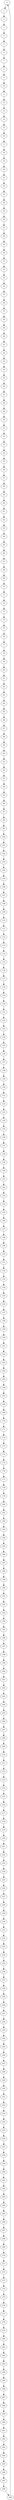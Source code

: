 strict digraph  {
0 [delay=4];
1 [delay=8];
2 [delay=3];
3 [delay=6];
4 [delay=6];
5 [delay=2];
6 [delay=3];
7 [delay=6];
8 [delay=10];
9 [delay=9];
10 [delay=3];
11 [delay=6];
12 [delay=7];
13 [delay=2];
14 [delay=7];
15 [delay=5];
16 [delay=10];
17 [delay=3];
18 [delay=5];
19 [delay=8];
20 [delay=1];
21 [delay=6];
22 [delay=8];
23 [delay=6];
24 [delay=3];
25 [delay=10];
26 [delay=8];
27 [delay=8];
28 [delay=10];
29 [delay=1];
30 [delay=4];
31 [delay=6];
32 [delay=2];
33 [delay=1];
34 [delay=7];
35 [delay=1];
36 [delay=3];
37 [delay=2];
38 [delay=7];
39 [delay=10];
40 [delay=4];
41 [delay=9];
42 [delay=6];
43 [delay=8];
44 [delay=6];
45 [delay=9];
46 [delay=8];
47 [delay=10];
48 [delay=9];
49 [delay=1];
50 [delay=2];
51 [delay=2];
52 [delay=4];
53 [delay=3];
54 [delay=7];
55 [delay=9];
56 [delay=5];
57 [delay=1];
58 [delay=10];
59 [delay=10];
60 [delay=8];
61 [delay=10];
62 [delay=2];
63 [delay=1];
64 [delay=6];
65 [delay=10];
66 [delay=7];
67 [delay=8];
68 [delay=9];
69 [delay=6];
70 [delay=10];
71 [delay=3];
72 [delay=10];
73 [delay=2];
74 [delay=10];
75 [delay=10];
76 [delay=4];
77 [delay=10];
78 [delay=3];
79 [delay=9];
80 [delay=10];
81 [delay=10];
82 [delay=2];
83 [delay=9];
84 [delay=2];
85 [delay=8];
86 [delay=1];
87 [delay=8];
88 [delay=7];
89 [delay=9];
90 [delay=9];
91 [delay=5];
92 [delay=9];
93 [delay=10];
94 [delay=6];
95 [delay=5];
96 [delay=4];
97 [delay=10];
98 [delay=7];
99 [delay=2];
100 [delay=7];
101 [delay=5];
102 [delay=10];
103 [delay=2];
104 [delay=9];
105 [delay=3];
106 [delay=2];
107 [delay=10];
108 [delay=4];
109 [delay=5];
110 [delay=7];
111 [delay=3];
112 [delay=9];
113 [delay=9];
114 [delay=3];
115 [delay=3];
116 [delay=3];
117 [delay=10];
118 [delay=9];
119 [delay=10];
120 [delay=3];
121 [delay=9];
122 [delay=7];
123 [delay=9];
124 [delay=2];
125 [delay=5];
126 [delay=10];
127 [delay=4];
128 [delay=4];
129 [delay=8];
130 [delay=3];
131 [delay=10];
132 [delay=1];
133 [delay=5];
134 [delay=9];
135 [delay=9];
136 [delay=9];
137 [delay=4];
138 [delay=1];
139 [delay=10];
140 [delay=9];
141 [delay=7];
142 [delay=1];
143 [delay=10];
144 [delay=5];
145 [delay=10];
146 [delay=4];
147 [delay=1];
148 [delay=1];
149 [delay=7];
150 [delay=5];
151 [delay=3];
152 [delay=7];
153 [delay=3];
154 [delay=5];
155 [delay=2];
156 [delay=10];
157 [delay=1];
158 [delay=9];
159 [delay=7];
160 [delay=2];
161 [delay=2];
162 [delay=6];
163 [delay=2];
164 [delay=10];
165 [delay=2];
166 [delay=2];
167 [delay=4];
168 [delay=2];
169 [delay=3];
170 [delay=8];
171 [delay=3];
172 [delay=10];
173 [delay=9];
174 [delay=4];
175 [delay=1];
176 [delay=7];
177 [delay=8];
178 [delay=6];
179 [delay=6];
180 [delay=2];
181 [delay=1];
182 [delay=3];
183 [delay=4];
184 [delay=10];
185 [delay=10];
186 [delay=7];
187 [delay=3];
188 [delay=4];
189 [delay=10];
190 [delay=10];
191 [delay=4];
192 [delay=5];
193 [delay=3];
194 [delay=10];
195 [delay=4];
196 [delay=9];
197 [delay=3];
198 [delay=8];
199 [delay=6];
200 [delay=5];
201 [delay=6];
202 [delay=1];
203 [delay=10];
204 [delay=6];
205 [delay=6];
206 [delay=10];
207 [delay=1];
208 [delay=1];
209 [delay=2];
210 [delay=4];
211 [delay=2];
212 [delay=2];
213 [delay=3];
214 [delay=10];
215 [delay=4];
216 [delay=5];
217 [delay=9];
218 [delay=4];
219 [delay=7];
220 [delay=5];
221 [delay=1];
222 [delay=3];
223 [delay=4];
224 [delay=5];
225 [delay=9];
226 [delay=6];
227 [delay=9];
228 [delay=5];
229 [delay=2];
230 [delay=10];
231 [delay=9];
232 [delay=4];
233 [delay=9];
234 [delay=1];
235 [delay=10];
236 [delay=9];
237 [delay=1];
238 [delay=5];
239 [delay=2];
240 [delay=9];
241 [delay=7];
242 [delay=5];
243 [delay=10];
244 [delay=4];
245 [delay=4];
246 [delay=10];
247 [delay=10];
248 [delay=9];
249 [delay=6];
250 [delay=8];
251 [delay=1];
252 [delay=6];
253 [delay=4];
254 [delay=9];
255 [delay=10];
256 [delay=2];
257 [delay=2];
258 [delay=1];
259 [delay=8];
260 [delay=4];
261 [delay=2];
262 [delay=6];
263 [delay=1];
264 [delay=4];
265 [delay=5];
266 [delay=4];
267 [delay=10];
268 [delay=8];
269 [delay=2];
270 [delay=4];
271 [delay=1];
272 [delay=7];
273 [delay=4];
274 [delay=9];
275 [delay=1];
276 [delay=1];
277 [delay=9];
278 [delay=1];
279 [delay=8];
280 [delay=3];
281 [delay=10];
282 [delay=1];
283 [delay=2];
284 [delay=3];
285 [delay=4];
286 [delay=7];
287 [delay=1];
288 [delay=7];
289 [delay=10];
290 [delay=4];
291 [delay=10];
292 [delay=2];
293 [delay=4];
294 [delay=4];
295 [delay=10];
296 [delay=4];
297 [delay=1];
298 [delay=4];
299 [delay=5];
0 -> 1  [weight="2.0"];
1 -> 2  [weight="1.0"];
2 -> 3  [weight="0.0"];
3 -> 4  [weight="0.0"];
4 -> 5  [weight="1.0"];
5 -> 6  [weight="2.0"];
6 -> 7  [weight="1.0"];
7 -> 8  [weight="2.0"];
8 -> 9  [weight="1.0"];
9 -> 10  [weight="1.0"];
10 -> 11  [weight="0.0"];
11 -> 12  [weight="0.0"];
12 -> 13  [weight="2.0"];
13 -> 14  [weight="0.0"];
14 -> 15  [weight="0.0"];
15 -> 16  [weight="3.0"];
16 -> 17  [weight="1.0"];
17 -> 18  [weight="1.0"];
18 -> 19  [weight="2.0"];
19 -> 20  [weight="0.0"];
20 -> 21  [weight="0.0"];
21 -> 22  [weight="1.0"];
22 -> 23  [weight="3.0"];
23 -> 24  [weight="0.0"];
24 -> 25  [weight="1.0"];
25 -> 26  [weight="0.0"];
26 -> 27  [weight="1.0"];
27 -> 28  [weight="1.0"];
28 -> 29  [weight="2.0"];
29 -> 30  [weight="2.0"];
30 -> 31  [weight="1.0"];
31 -> 32  [weight="1.0"];
32 -> 33  [weight="1.0"];
33 -> 34  [weight="1.0"];
34 -> 35  [weight="0.0"];
35 -> 36  [weight="2.0"];
36 -> 37  [weight="1.0"];
37 -> 38  [weight="0.0"];
38 -> 39  [weight="2.0"];
39 -> 40  [weight="0.0"];
40 -> 41  [weight="1.0"];
41 -> 42  [weight="2.0"];
42 -> 43  [weight="1.0"];
43 -> 44  [weight="0.0"];
44 -> 45  [weight="2.0"];
45 -> 46  [weight="0.0"];
46 -> 47  [weight="0.0"];
47 -> 48  [weight="0.0"];
48 -> 49  [weight="0.0"];
49 -> 50  [weight="4.0"];
50 -> 51  [weight="1.0"];
51 -> 52  [weight="1.0"];
52 -> 53  [weight="1.0"];
53 -> 54  [weight="2.0"];
54 -> 55  [weight="1.0"];
55 -> 56  [weight="1.0"];
56 -> 57  [weight="1.0"];
57 -> 58  [weight="0.0"];
58 -> 59  [weight="0.0"];
59 -> 60  [weight="2.0"];
60 -> 61  [weight="2.0"];
61 -> 62  [weight="0.0"];
62 -> 63  [weight="1.0"];
63 -> 64  [weight="2.0"];
64 -> 65  [weight="1.0"];
65 -> 66  [weight="1.0"];
66 -> 67  [weight="0.0"];
67 -> 68  [weight="2.0"];
68 -> 69  [weight="1.0"];
69 -> 70  [weight="1.0"];
70 -> 71  [weight="1.0"];
71 -> 72  [weight="1.0"];
72 -> 73  [weight="0.0"];
73 -> 74  [weight="0.0"];
74 -> 75  [weight="1.0"];
75 -> 76  [weight="0.0"];
76 -> 77  [weight="4.0"];
77 -> 78  [weight="0.0"];
78 -> 79  [weight="0.0"];
79 -> 80  [weight="3.0"];
80 -> 81  [weight="1.0"];
81 -> 82  [weight="0.0"];
82 -> 83  [weight="0.0"];
83 -> 84  [weight="2.0"];
84 -> 85  [weight="2.0"];
85 -> 86  [weight="0.0"];
86 -> 87  [weight="1.0"];
87 -> 88  [weight="1.0"];
88 -> 89  [weight="0.0"];
89 -> 90  [weight="3.0"];
90 -> 91  [weight="1.0"];
91 -> 92  [weight="1.0"];
92 -> 93  [weight="0.0"];
93 -> 94  [weight="1.0"];
94 -> 95  [weight="2.0"];
95 -> 96  [weight="0.0"];
96 -> 97  [weight="0.0"];
97 -> 98  [weight="3.0"];
98 -> 99  [weight="0.0"];
99 -> 100  [weight="1.0"];
100 -> 101  [weight="2.0"];
101 -> 102  [weight="0.0"];
102 -> 103  [weight="0.0"];
103 -> 104  [weight="2.0"];
104 -> 105  [weight="2.0"];
105 -> 106  [weight="1.0"];
106 -> 107  [weight="0.0"];
107 -> 108  [weight="2.0"];
108 -> 109  [weight="1.0"];
109 -> 110  [weight="1.0"];
110 -> 111  [weight="0.0"];
111 -> 112  [weight="0.0"];
112 -> 113  [weight="2.0"];
113 -> 114  [weight="0.0"];
114 -> 115  [weight="1.0"];
115 -> 116  [weight="0.0"];
116 -> 117  [weight="3.0"];
117 -> 118  [weight="1.0"];
118 -> 119  [weight="2.0"];
119 -> 120  [weight="1.0"];
120 -> 121  [weight="0.0"];
121 -> 122  [weight="0.0"];
122 -> 123  [weight="3.0"];
123 -> 124  [weight="0.0"];
124 -> 125  [weight="1.0"];
125 -> 126  [weight="1.0"];
126 -> 127  [weight="1.0"];
127 -> 128  [weight="1.0"];
128 -> 129  [weight="2.0"];
129 -> 130  [weight="1.0"];
130 -> 131  [weight="1.0"];
131 -> 132  [weight="0.0"];
132 -> 133  [weight="2.0"];
133 -> 134  [weight="1.0"];
134 -> 135  [weight="0.0"];
135 -> 136  [weight="1.0"];
136 -> 137  [weight="0.0"];
137 -> 138  [weight="2.0"];
138 -> 139  [weight="2.0"];
139 -> 140  [weight="0.0"];
140 -> 141  [weight="0.0"];
141 -> 142  [weight="0.0"];
142 -> 143  [weight="4.0"];
143 -> 144  [weight="0.0"];
144 -> 145  [weight="1.0"];
145 -> 146  [weight="0.0"];
146 -> 147  [weight="1.0"];
147 -> 148  [weight="3.0"];
148 -> 149  [weight="1.0"];
149 -> 150  [weight="1.0"];
150 -> 151  [weight="0.0"];
151 -> 152  [weight="0.0"];
152 -> 153  [weight="1.0"];
153 -> 154  [weight="1.0"];
154 -> 155  [weight="3.0"];
155 -> 156  [weight="0.0"];
156 -> 157  [weight="1.0"];
157 -> 158  [weight="1.0"];
158 -> 159  [weight="0.0"];
159 -> 160  [weight="0.0"];
160 -> 161  [weight="0.0"];
161 -> 162  [weight="4.0"];
162 -> 163  [weight="0.0"];
163 -> 164  [weight="0.0"];
164 -> 165  [weight="4.0"];
165 -> 166  [weight="1.0"];
166 -> 167  [weight="1.0"];
167 -> 168  [weight="1.0"];
168 -> 169  [weight="0.0"];
169 -> 170  [weight="2.0"];
170 -> 171  [weight="1.0"];
171 -> 172  [weight="0.0"];
172 -> 173  [weight="2.0"];
173 -> 174  [weight="1.0"];
174 -> 175  [weight="1.0"];
175 -> 176  [weight="0.0"];
176 -> 177  [weight="1.0"];
177 -> 178  [weight="0.0"];
178 -> 179  [weight="3.0"];
179 -> 180  [weight="0.0"];
180 -> 181  [weight="1.0"];
181 -> 182  [weight="2.0"];
182 -> 183  [weight="1.0"];
183 -> 184  [weight="0.0"];
184 -> 185  [weight="2.0"];
185 -> 186  [weight="1.0"];
186 -> 187  [weight="1.0"];
187 -> 188  [weight="1.0"];
188 -> 189  [weight="1.0"];
189 -> 190  [weight="0.0"];
190 -> 191  [weight="2.0"];
191 -> 192  [weight="1.0"];
192 -> 193  [weight="1.0"];
193 -> 194  [weight="1.0"];
194 -> 195  [weight="1.0"];
195 -> 196  [weight="0.0"];
196 -> 197  [weight="2.0"];
197 -> 198  [weight="0.0"];
198 -> 199  [weight="0.0"];
199 -> 200  [weight="2.0"];
200 -> 201  [weight="0.0"];
201 -> 202  [weight="0.0"];
202 -> 203  [weight="4.0"];
203 -> 204  [weight="0.0"];
204 -> 205  [weight="2.0"];
205 -> 206  [weight="0.0"];
206 -> 207  [weight="1.0"];
207 -> 208  [weight="0.0"];
208 -> 209  [weight="2.0"];
209 -> 210  [weight="2.0"];
210 -> 211  [weight="1.0"];
211 -> 212  [weight="1.0"];
212 -> 213  [weight="1.0"];
213 -> 214  [weight="1.0"];
214 -> 215  [weight="1.0"];
215 -> 216  [weight="0.0"];
216 -> 217  [weight="2.0"];
217 -> 218  [weight="0.0"];
218 -> 219  [weight="0.0"];
219 -> 220  [weight="1.0"];
220 -> 221  [weight="2.0"];
221 -> 222  [weight="2.0"];
222 -> 223  [weight="0.0"];
223 -> 224  [weight="1.0"];
224 -> 225  [weight="0.0"];
225 -> 226  [weight="3.0"];
226 -> 227  [weight="0.0"];
227 -> 228  [weight="2.0"];
228 -> 229  [weight="0.0"];
229 -> 230  [weight="0.0"];
230 -> 231  [weight="1.0"];
231 -> 232  [weight="1.0"];
232 -> 233  [weight="3.0"];
233 -> 234  [weight="1.0"];
234 -> 235  [weight="1.0"];
235 -> 236  [weight="0.0"];
236 -> 237  [weight="2.0"];
237 -> 238  [weight="1.0"];
238 -> 239  [weight="0.0"];
239 -> 240  [weight="1.0"];
240 -> 241  [weight="1.0"];
241 -> 242  [weight="1.0"];
242 -> 243  [weight="0.0"];
243 -> 244  [weight="0.0"];
244 -> 245  [weight="3.0"];
245 -> 246  [weight="2.0"];
246 -> 247  [weight="0.0"];
247 -> 248  [weight="1.0"];
248 -> 249  [weight="1.0"];
249 -> 250  [weight="0.0"];
250 -> 251  [weight="2.0"];
251 -> 252  [weight="1.0"];
252 -> 253  [weight="1.0"];
253 -> 254  [weight="2.0"];
254 -> 255  [weight="0.0"];
255 -> 256  [weight="1.0"];
256 -> 257  [weight="2.0"];
257 -> 258  [weight="0.0"];
258 -> 259  [weight="0.0"];
259 -> 260  [weight="0.0"];
260 -> 261  [weight="2.0"];
261 -> 262  [weight="0.0"];
262 -> 263  [weight="1.0"];
263 -> 264  [weight="4.0"];
264 -> 265  [weight="1.0"];
265 -> 266  [weight="1.0"];
266 -> 267  [weight="0.0"];
267 -> 268  [weight="2.0"];
268 -> 269  [weight="0.0"];
269 -> 270  [weight="1.0"];
270 -> 271  [weight="1.0"];
271 -> 272  [weight="1.0"];
272 -> 273  [weight="1.0"];
273 -> 274  [weight="2.0"];
274 -> 275  [weight="1.0"];
275 -> 276  [weight="0.0"];
276 -> 277  [weight="2.0"];
277 -> 278  [weight="0.0"];
278 -> 279  [weight="2.0"];
279 -> 280  [weight="1.0"];
280 -> 281  [weight="1.0"];
281 -> 282  [weight="1.0"];
282 -> 283  [weight="0.0"];
283 -> 284  [weight="1.0"];
284 -> 285  [weight="1.0"];
285 -> 286  [weight="2.0"];
286 -> 287  [weight="0.0"];
287 -> 288  [weight="1.0"];
288 -> 289  [weight="1.0"];
289 -> 290  [weight="2.0"];
290 -> 291  [weight="1.0"];
291 -> 292  [weight="1.0"];
292 -> 293  [weight="0.0"];
293 -> 294  [weight="2.0"];
294 -> 295  [weight="1.0"];
295 -> 296  [weight="0.0"];
296 -> 297  [weight="2.0"];
297 -> 298  [weight="0.0"];
298 -> 299  [weight="0.0"];
299 -> 0  [weight="2.0"];
}

